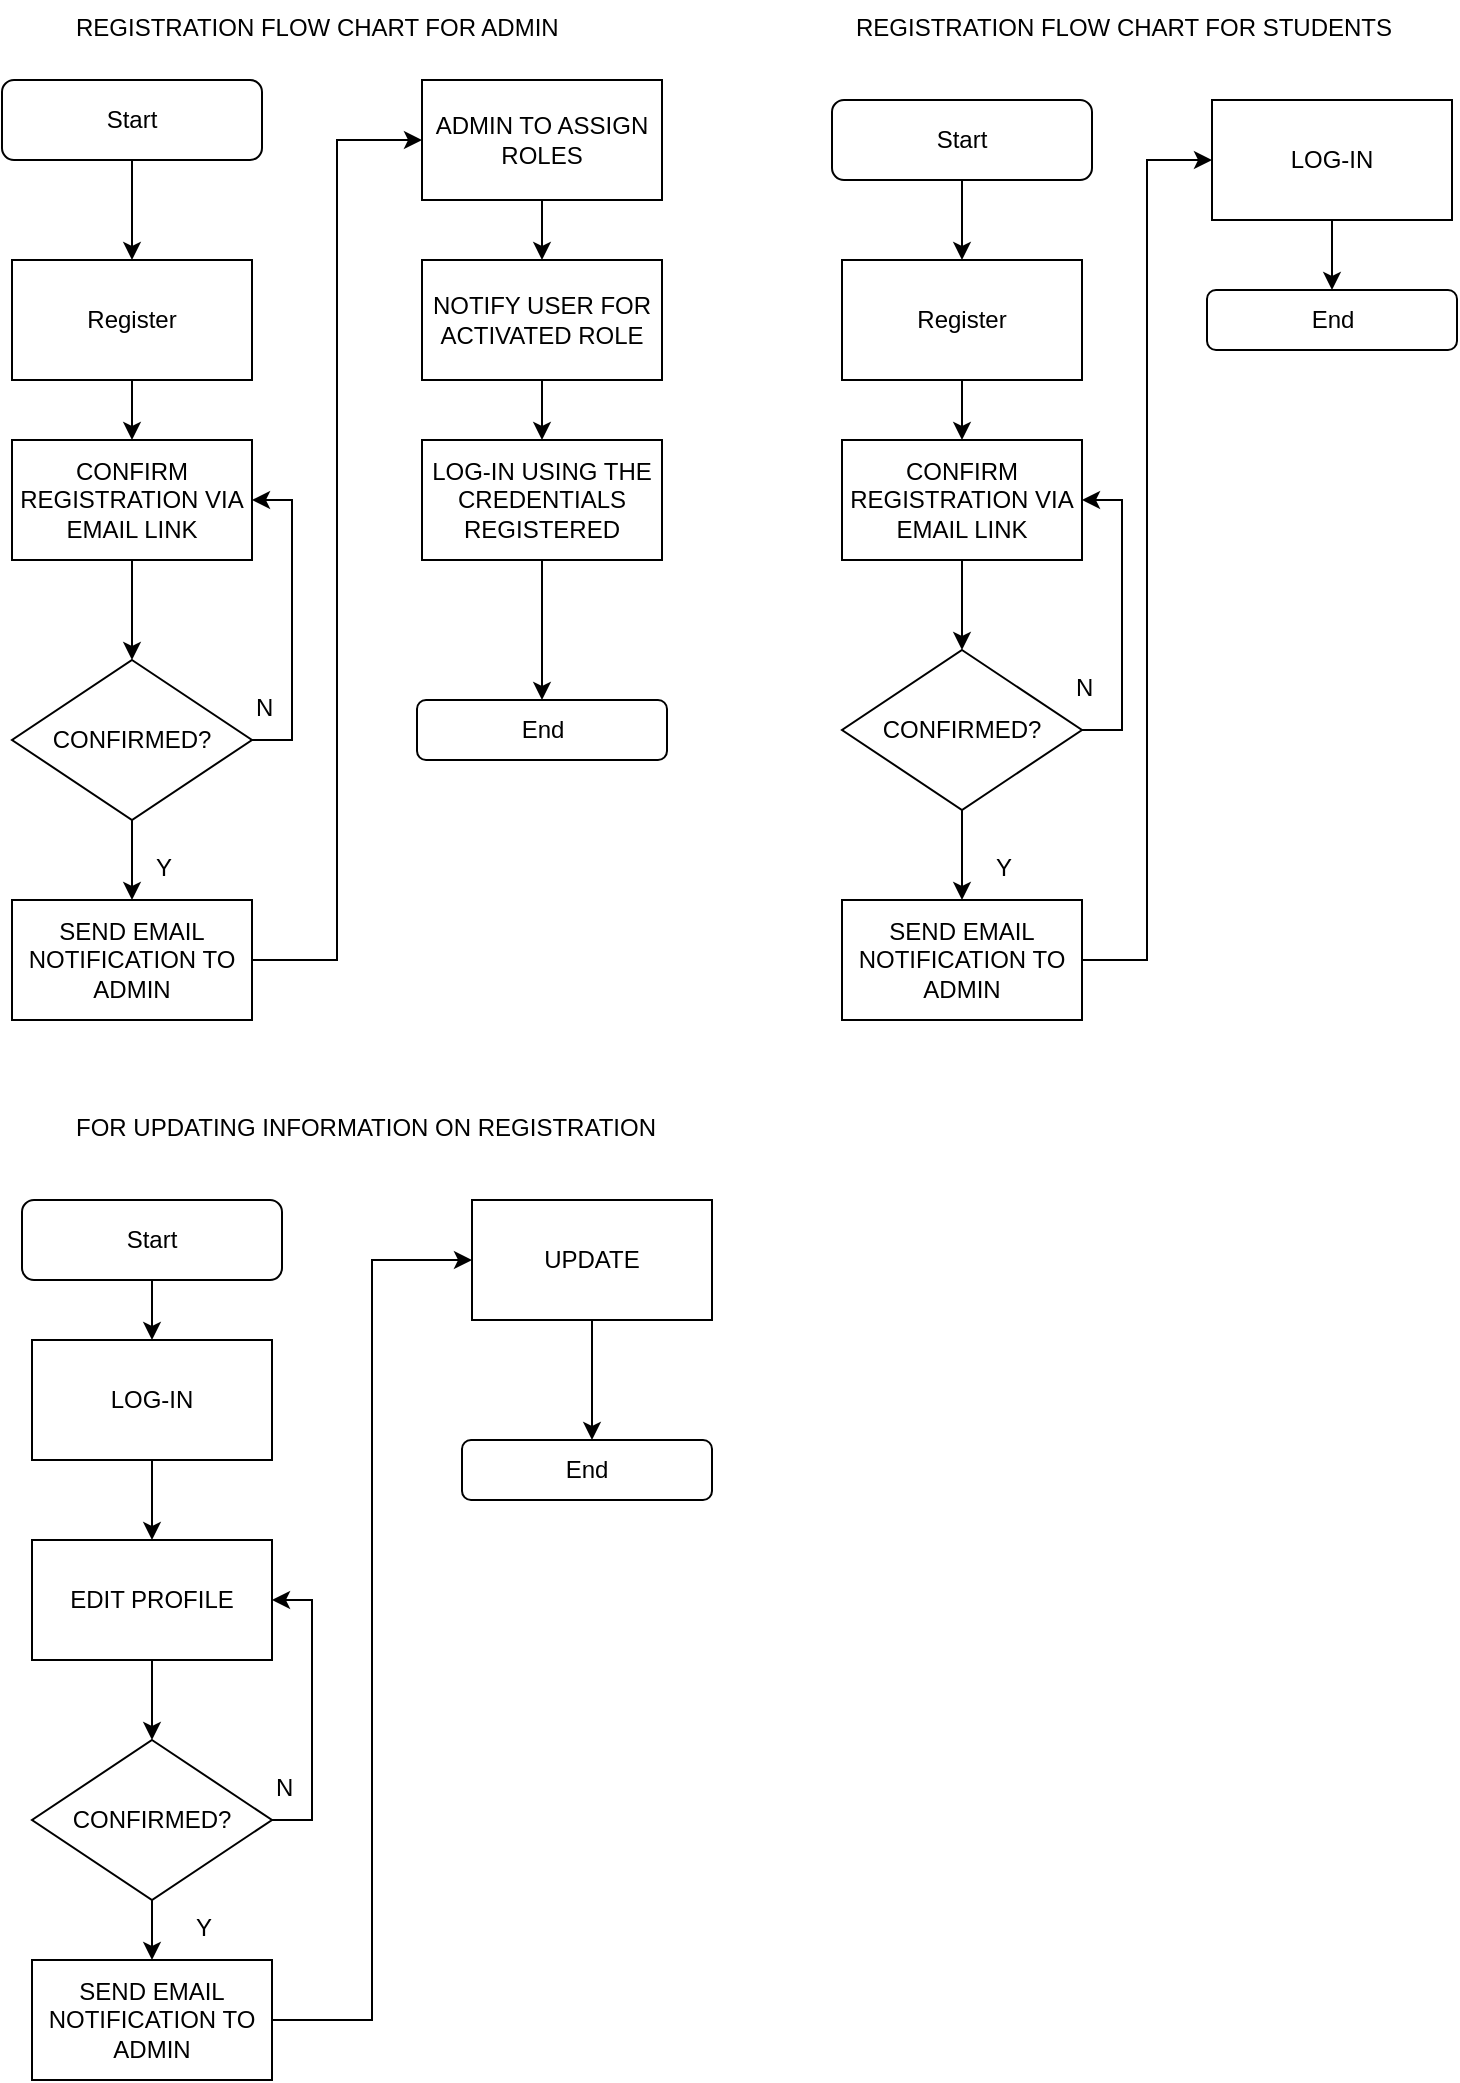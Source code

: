 <mxfile version="15.7.2" type="github"><diagram id="7KX0fXeqVIDyUVgM246u" name="Page-1"><mxGraphModel dx="868" dy="425" grid="1" gridSize="10" guides="1" tooltips="1" connect="1" arrows="1" fold="1" page="1" pageScale="1" pageWidth="850" pageHeight="1100" math="0" shadow="0"><root><mxCell id="0"/><mxCell id="1" parent="0"/><mxCell id="osdjer9RPLTKaDG0dTGf-8" value="" style="edgeStyle=orthogonalEdgeStyle;rounded=0;orthogonalLoop=1;jettySize=auto;html=1;" edge="1" parent="1" source="osdjer9RPLTKaDG0dTGf-1" target="osdjer9RPLTKaDG0dTGf-2"><mxGeometry relative="1" as="geometry"/></mxCell><mxCell id="osdjer9RPLTKaDG0dTGf-1" value="Start" style="rounded=1;whiteSpace=wrap;html=1;" vertex="1" parent="1"><mxGeometry x="95" y="60" width="130" height="40" as="geometry"/></mxCell><mxCell id="osdjer9RPLTKaDG0dTGf-9" value="" style="edgeStyle=orthogonalEdgeStyle;rounded=0;orthogonalLoop=1;jettySize=auto;html=1;" edge="1" parent="1" source="osdjer9RPLTKaDG0dTGf-2" target="osdjer9RPLTKaDG0dTGf-3"><mxGeometry relative="1" as="geometry"/></mxCell><mxCell id="osdjer9RPLTKaDG0dTGf-2" value="Register" style="rounded=0;whiteSpace=wrap;html=1;" vertex="1" parent="1"><mxGeometry x="100" y="150" width="120" height="60" as="geometry"/></mxCell><mxCell id="osdjer9RPLTKaDG0dTGf-10" value="" style="edgeStyle=orthogonalEdgeStyle;rounded=0;orthogonalLoop=1;jettySize=auto;html=1;" edge="1" parent="1" source="osdjer9RPLTKaDG0dTGf-3" target="osdjer9RPLTKaDG0dTGf-4"><mxGeometry relative="1" as="geometry"/></mxCell><mxCell id="osdjer9RPLTKaDG0dTGf-3" value="CONFIRM REGISTRATION VIA EMAIL LINK" style="rounded=0;whiteSpace=wrap;html=1;" vertex="1" parent="1"><mxGeometry x="100" y="240" width="120" height="60" as="geometry"/></mxCell><mxCell id="osdjer9RPLTKaDG0dTGf-13" style="edgeStyle=orthogonalEdgeStyle;rounded=0;orthogonalLoop=1;jettySize=auto;html=1;exitX=1;exitY=0.5;exitDx=0;exitDy=0;entryX=1;entryY=0.5;entryDx=0;entryDy=0;" edge="1" parent="1" source="osdjer9RPLTKaDG0dTGf-4" target="osdjer9RPLTKaDG0dTGf-3"><mxGeometry relative="1" as="geometry"/></mxCell><mxCell id="osdjer9RPLTKaDG0dTGf-14" style="edgeStyle=orthogonalEdgeStyle;rounded=0;orthogonalLoop=1;jettySize=auto;html=1;exitX=0.5;exitY=1;exitDx=0;exitDy=0;entryX=0.5;entryY=0;entryDx=0;entryDy=0;" edge="1" parent="1" source="osdjer9RPLTKaDG0dTGf-4" target="osdjer9RPLTKaDG0dTGf-5"><mxGeometry relative="1" as="geometry"/></mxCell><mxCell id="osdjer9RPLTKaDG0dTGf-4" value="CONFIRMED?" style="rhombus;whiteSpace=wrap;html=1;" vertex="1" parent="1"><mxGeometry x="100" y="350" width="120" height="80" as="geometry"/></mxCell><mxCell id="osdjer9RPLTKaDG0dTGf-18" style="edgeStyle=orthogonalEdgeStyle;rounded=0;orthogonalLoop=1;jettySize=auto;html=1;exitX=1;exitY=0.5;exitDx=0;exitDy=0;entryX=0;entryY=0.5;entryDx=0;entryDy=0;" edge="1" parent="1" source="osdjer9RPLTKaDG0dTGf-5" target="osdjer9RPLTKaDG0dTGf-15"><mxGeometry relative="1" as="geometry"/></mxCell><mxCell id="osdjer9RPLTKaDG0dTGf-5" value="SEND EMAIL NOTIFICATION TO ADMIN" style="rounded=0;whiteSpace=wrap;html=1;" vertex="1" parent="1"><mxGeometry x="100" y="470" width="120" height="60" as="geometry"/></mxCell><mxCell id="osdjer9RPLTKaDG0dTGf-20" value="" style="edgeStyle=orthogonalEdgeStyle;rounded=0;orthogonalLoop=1;jettySize=auto;html=1;" edge="1" parent="1" source="osdjer9RPLTKaDG0dTGf-15" target="osdjer9RPLTKaDG0dTGf-19"><mxGeometry relative="1" as="geometry"/></mxCell><mxCell id="osdjer9RPLTKaDG0dTGf-15" value="ADMIN TO ASSIGN ROLES" style="rounded=0;whiteSpace=wrap;html=1;" vertex="1" parent="1"><mxGeometry x="305" y="60" width="120" height="60" as="geometry"/></mxCell><mxCell id="osdjer9RPLTKaDG0dTGf-22" value="" style="edgeStyle=orthogonalEdgeStyle;rounded=0;orthogonalLoop=1;jettySize=auto;html=1;" edge="1" parent="1" source="osdjer9RPLTKaDG0dTGf-19" target="osdjer9RPLTKaDG0dTGf-21"><mxGeometry relative="1" as="geometry"/></mxCell><mxCell id="osdjer9RPLTKaDG0dTGf-19" value="NOTIFY USER FOR ACTIVATED ROLE" style="rounded=0;whiteSpace=wrap;html=1;" vertex="1" parent="1"><mxGeometry x="305" y="150" width="120" height="60" as="geometry"/></mxCell><mxCell id="osdjer9RPLTKaDG0dTGf-24" value="" style="edgeStyle=orthogonalEdgeStyle;rounded=0;orthogonalLoop=1;jettySize=auto;html=1;" edge="1" parent="1" source="osdjer9RPLTKaDG0dTGf-21" target="osdjer9RPLTKaDG0dTGf-23"><mxGeometry relative="1" as="geometry"/></mxCell><mxCell id="osdjer9RPLTKaDG0dTGf-21" value="LOG-IN USING THE CREDENTIALS REGISTERED" style="rounded=0;whiteSpace=wrap;html=1;" vertex="1" parent="1"><mxGeometry x="305" y="240" width="120" height="60" as="geometry"/></mxCell><mxCell id="osdjer9RPLTKaDG0dTGf-23" value="End" style="rounded=1;whiteSpace=wrap;html=1;" vertex="1" parent="1"><mxGeometry x="302.5" y="370" width="125" height="30" as="geometry"/></mxCell><mxCell id="osdjer9RPLTKaDG0dTGf-25" value="Y" style="text;whiteSpace=wrap;html=1;" vertex="1" parent="1"><mxGeometry x="170" y="440" width="30" height="30" as="geometry"/></mxCell><mxCell id="osdjer9RPLTKaDG0dTGf-26" value="N" style="text;whiteSpace=wrap;html=1;" vertex="1" parent="1"><mxGeometry x="220" y="360" width="30" height="30" as="geometry"/></mxCell><mxCell id="osdjer9RPLTKaDG0dTGf-27" value="REGISTRATION FLOW CHART FOR ADMIN" style="text;whiteSpace=wrap;html=1;" vertex="1" parent="1"><mxGeometry x="130" y="20" width="270" height="30" as="geometry"/></mxCell><mxCell id="osdjer9RPLTKaDG0dTGf-28" style="edgeStyle=orthogonalEdgeStyle;rounded=0;orthogonalLoop=1;jettySize=auto;html=1;exitX=0.5;exitY=1;exitDx=0;exitDy=0;" edge="1" parent="1" source="osdjer9RPLTKaDG0dTGf-1" target="osdjer9RPLTKaDG0dTGf-1"><mxGeometry relative="1" as="geometry"/></mxCell><mxCell id="osdjer9RPLTKaDG0dTGf-34" style="edgeStyle=orthogonalEdgeStyle;rounded=0;orthogonalLoop=1;jettySize=auto;html=1;exitX=0.5;exitY=1;exitDx=0;exitDy=0;entryX=0.5;entryY=0;entryDx=0;entryDy=0;" edge="1" parent="1" source="osdjer9RPLTKaDG0dTGf-29" target="osdjer9RPLTKaDG0dTGf-30"><mxGeometry relative="1" as="geometry"/></mxCell><mxCell id="osdjer9RPLTKaDG0dTGf-29" value="Start" style="rounded=1;whiteSpace=wrap;html=1;" vertex="1" parent="1"><mxGeometry x="510" y="70" width="130" height="40" as="geometry"/></mxCell><mxCell id="osdjer9RPLTKaDG0dTGf-35" value="" style="edgeStyle=orthogonalEdgeStyle;rounded=0;orthogonalLoop=1;jettySize=auto;html=1;" edge="1" parent="1" source="osdjer9RPLTKaDG0dTGf-30" target="osdjer9RPLTKaDG0dTGf-31"><mxGeometry relative="1" as="geometry"/></mxCell><mxCell id="osdjer9RPLTKaDG0dTGf-30" value="Register" style="rounded=0;whiteSpace=wrap;html=1;" vertex="1" parent="1"><mxGeometry x="515" y="150" width="120" height="60" as="geometry"/></mxCell><mxCell id="osdjer9RPLTKaDG0dTGf-36" value="" style="edgeStyle=orthogonalEdgeStyle;rounded=0;orthogonalLoop=1;jettySize=auto;html=1;" edge="1" parent="1" source="osdjer9RPLTKaDG0dTGf-31" target="osdjer9RPLTKaDG0dTGf-32"><mxGeometry relative="1" as="geometry"/></mxCell><mxCell id="osdjer9RPLTKaDG0dTGf-31" value="CONFIRM REGISTRATION VIA EMAIL LINK" style="rounded=0;whiteSpace=wrap;html=1;" vertex="1" parent="1"><mxGeometry x="515" y="240" width="120" height="60" as="geometry"/></mxCell><mxCell id="osdjer9RPLTKaDG0dTGf-38" style="edgeStyle=orthogonalEdgeStyle;rounded=0;orthogonalLoop=1;jettySize=auto;html=1;exitX=1;exitY=0.5;exitDx=0;exitDy=0;entryX=1;entryY=0.5;entryDx=0;entryDy=0;" edge="1" parent="1" source="osdjer9RPLTKaDG0dTGf-32" target="osdjer9RPLTKaDG0dTGf-31"><mxGeometry relative="1" as="geometry"/></mxCell><mxCell id="osdjer9RPLTKaDG0dTGf-40" value="" style="edgeStyle=orthogonalEdgeStyle;rounded=0;orthogonalLoop=1;jettySize=auto;html=1;" edge="1" parent="1" source="osdjer9RPLTKaDG0dTGf-32" target="osdjer9RPLTKaDG0dTGf-33"><mxGeometry relative="1" as="geometry"/></mxCell><mxCell id="osdjer9RPLTKaDG0dTGf-32" value="CONFIRMED?" style="rhombus;whiteSpace=wrap;html=1;" vertex="1" parent="1"><mxGeometry x="515" y="345" width="120" height="80" as="geometry"/></mxCell><mxCell id="osdjer9RPLTKaDG0dTGf-44" style="edgeStyle=orthogonalEdgeStyle;rounded=0;orthogonalLoop=1;jettySize=auto;html=1;entryX=0;entryY=0.5;entryDx=0;entryDy=0;" edge="1" parent="1" source="osdjer9RPLTKaDG0dTGf-33" target="osdjer9RPLTKaDG0dTGf-43"><mxGeometry relative="1" as="geometry"/></mxCell><mxCell id="osdjer9RPLTKaDG0dTGf-33" value="SEND EMAIL NOTIFICATION TO ADMIN" style="rounded=0;whiteSpace=wrap;html=1;" vertex="1" parent="1"><mxGeometry x="515" y="470" width="120" height="60" as="geometry"/></mxCell><mxCell id="osdjer9RPLTKaDG0dTGf-41" value="Y" style="text;whiteSpace=wrap;html=1;" vertex="1" parent="1"><mxGeometry x="590" y="440" width="30" height="30" as="geometry"/></mxCell><mxCell id="osdjer9RPLTKaDG0dTGf-42" value="N" style="text;whiteSpace=wrap;html=1;" vertex="1" parent="1"><mxGeometry x="630" y="350" width="30" height="30" as="geometry"/></mxCell><mxCell id="osdjer9RPLTKaDG0dTGf-46" value="" style="edgeStyle=orthogonalEdgeStyle;rounded=0;orthogonalLoop=1;jettySize=auto;html=1;" edge="1" parent="1" source="osdjer9RPLTKaDG0dTGf-43" target="osdjer9RPLTKaDG0dTGf-45"><mxGeometry relative="1" as="geometry"/></mxCell><mxCell id="osdjer9RPLTKaDG0dTGf-43" value="LOG-IN" style="rounded=0;whiteSpace=wrap;html=1;" vertex="1" parent="1"><mxGeometry x="700" y="70" width="120" height="60" as="geometry"/></mxCell><mxCell id="osdjer9RPLTKaDG0dTGf-45" value="End" style="rounded=1;whiteSpace=wrap;html=1;" vertex="1" parent="1"><mxGeometry x="697.5" y="165" width="125" height="30" as="geometry"/></mxCell><mxCell id="osdjer9RPLTKaDG0dTGf-47" value="REGISTRATION FLOW CHART FOR STUDENTS" style="text;whiteSpace=wrap;html=1;" vertex="1" parent="1"><mxGeometry x="520" y="20" width="290" height="30" as="geometry"/></mxCell><mxCell id="osdjer9RPLTKaDG0dTGf-49" value="FOR UPDATING INFORMATION ON REGISTRATION" style="text;whiteSpace=wrap;html=1;" vertex="1" parent="1"><mxGeometry x="130" y="570" width="300" height="30" as="geometry"/></mxCell><mxCell id="osdjer9RPLTKaDG0dTGf-57" value="" style="edgeStyle=orthogonalEdgeStyle;rounded=0;orthogonalLoop=1;jettySize=auto;html=1;" edge="1" parent="1" source="osdjer9RPLTKaDG0dTGf-50" target="osdjer9RPLTKaDG0dTGf-51"><mxGeometry relative="1" as="geometry"/></mxCell><mxCell id="osdjer9RPLTKaDG0dTGf-50" value="Start" style="rounded=1;whiteSpace=wrap;html=1;" vertex="1" parent="1"><mxGeometry x="105" y="620" width="130" height="40" as="geometry"/></mxCell><mxCell id="osdjer9RPLTKaDG0dTGf-58" value="" style="edgeStyle=orthogonalEdgeStyle;rounded=0;orthogonalLoop=1;jettySize=auto;html=1;" edge="1" parent="1" source="osdjer9RPLTKaDG0dTGf-51" target="osdjer9RPLTKaDG0dTGf-52"><mxGeometry relative="1" as="geometry"/></mxCell><mxCell id="osdjer9RPLTKaDG0dTGf-51" value="LOG-IN" style="rounded=0;whiteSpace=wrap;html=1;" vertex="1" parent="1"><mxGeometry x="110" y="690" width="120" height="60" as="geometry"/></mxCell><mxCell id="osdjer9RPLTKaDG0dTGf-59" value="" style="edgeStyle=orthogonalEdgeStyle;rounded=0;orthogonalLoop=1;jettySize=auto;html=1;" edge="1" parent="1" source="osdjer9RPLTKaDG0dTGf-52" target="osdjer9RPLTKaDG0dTGf-53"><mxGeometry relative="1" as="geometry"/></mxCell><mxCell id="osdjer9RPLTKaDG0dTGf-52" value="EDIT PROFILE" style="rounded=0;whiteSpace=wrap;html=1;" vertex="1" parent="1"><mxGeometry x="110" y="790" width="120" height="60" as="geometry"/></mxCell><mxCell id="osdjer9RPLTKaDG0dTGf-60" value="" style="edgeStyle=orthogonalEdgeStyle;rounded=0;orthogonalLoop=1;jettySize=auto;html=1;" edge="1" parent="1" source="osdjer9RPLTKaDG0dTGf-53" target="osdjer9RPLTKaDG0dTGf-54"><mxGeometry relative="1" as="geometry"/></mxCell><mxCell id="osdjer9RPLTKaDG0dTGf-63" style="edgeStyle=elbowEdgeStyle;rounded=0;orthogonalLoop=1;jettySize=auto;html=1;entryX=1;entryY=0.5;entryDx=0;entryDy=0;" edge="1" parent="1" source="osdjer9RPLTKaDG0dTGf-53" target="osdjer9RPLTKaDG0dTGf-52"><mxGeometry relative="1" as="geometry"><Array as="points"><mxPoint x="250" y="870"/></Array></mxGeometry></mxCell><mxCell id="osdjer9RPLTKaDG0dTGf-53" value="CONFIRMED?" style="rhombus;whiteSpace=wrap;html=1;" vertex="1" parent="1"><mxGeometry x="110" y="890" width="120" height="80" as="geometry"/></mxCell><mxCell id="osdjer9RPLTKaDG0dTGf-66" style="edgeStyle=elbowEdgeStyle;rounded=0;orthogonalLoop=1;jettySize=auto;html=1;" edge="1" parent="1" source="osdjer9RPLTKaDG0dTGf-54" target="osdjer9RPLTKaDG0dTGf-55"><mxGeometry relative="1" as="geometry"/></mxCell><mxCell id="osdjer9RPLTKaDG0dTGf-54" value="SEND EMAIL NOTIFICATION TO ADMIN" style="rounded=0;whiteSpace=wrap;html=1;" vertex="1" parent="1"><mxGeometry x="110" y="1000" width="120" height="60" as="geometry"/></mxCell><mxCell id="osdjer9RPLTKaDG0dTGf-67" value="" style="edgeStyle=elbowEdgeStyle;rounded=0;orthogonalLoop=1;jettySize=auto;html=1;" edge="1" parent="1" source="osdjer9RPLTKaDG0dTGf-55" target="osdjer9RPLTKaDG0dTGf-56"><mxGeometry relative="1" as="geometry"/></mxCell><mxCell id="osdjer9RPLTKaDG0dTGf-55" value="UPDATE" style="rounded=0;whiteSpace=wrap;html=1;" vertex="1" parent="1"><mxGeometry x="330" y="620" width="120" height="60" as="geometry"/></mxCell><mxCell id="osdjer9RPLTKaDG0dTGf-56" value="End" style="rounded=1;whiteSpace=wrap;html=1;" vertex="1" parent="1"><mxGeometry x="325" y="740" width="125" height="30" as="geometry"/></mxCell><mxCell id="osdjer9RPLTKaDG0dTGf-64" value="Y" style="text;whiteSpace=wrap;html=1;" vertex="1" parent="1"><mxGeometry x="190" y="970" width="30" height="30" as="geometry"/></mxCell><mxCell id="osdjer9RPLTKaDG0dTGf-65" value="N" style="text;whiteSpace=wrap;html=1;" vertex="1" parent="1"><mxGeometry x="230" y="900" width="30" height="30" as="geometry"/></mxCell></root></mxGraphModel></diagram></mxfile>